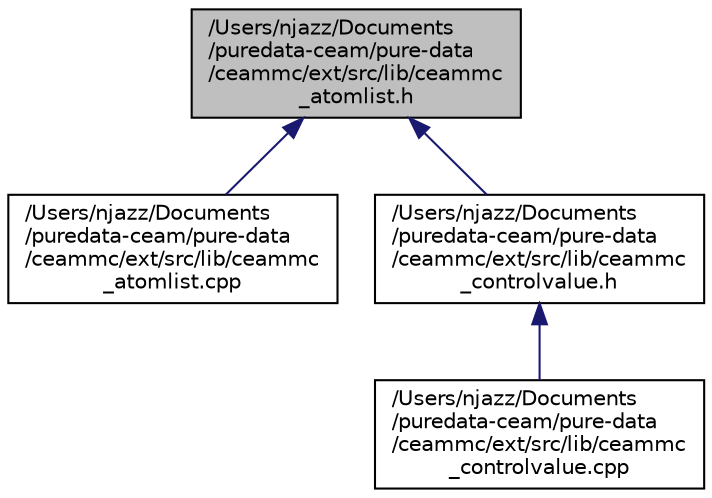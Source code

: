digraph "/Users/njazz/Documents/puredata-ceam/pure-data/ceammc/ext/src/lib/ceammc_atomlist.h"
{
  edge [fontname="Helvetica",fontsize="10",labelfontname="Helvetica",labelfontsize="10"];
  node [fontname="Helvetica",fontsize="10",shape=record];
  Node1 [label="/Users/njazz/Documents\l/puredata-ceam/pure-data\l/ceammc/ext/src/lib/ceammc\l_atomlist.h",height=0.2,width=0.4,color="black", fillcolor="grey75", style="filled" fontcolor="black"];
  Node1 -> Node2 [dir="back",color="midnightblue",fontsize="10",style="solid",fontname="Helvetica"];
  Node2 [label="/Users/njazz/Documents\l/puredata-ceam/pure-data\l/ceammc/ext/src/lib/ceammc\l_atomlist.cpp",height=0.2,width=0.4,color="black", fillcolor="white", style="filled",URL="$ceammc__atomlist_8cpp.html"];
  Node1 -> Node3 [dir="back",color="midnightblue",fontsize="10",style="solid",fontname="Helvetica"];
  Node3 [label="/Users/njazz/Documents\l/puredata-ceam/pure-data\l/ceammc/ext/src/lib/ceammc\l_controlvalue.h",height=0.2,width=0.4,color="black", fillcolor="white", style="filled",URL="$ceammc__controlvalue_8h.html"];
  Node3 -> Node4 [dir="back",color="midnightblue",fontsize="10",style="solid",fontname="Helvetica"];
  Node4 [label="/Users/njazz/Documents\l/puredata-ceam/pure-data\l/ceammc/ext/src/lib/ceammc\l_controlvalue.cpp",height=0.2,width=0.4,color="black", fillcolor="white", style="filled",URL="$ceammc__controlvalue_8cpp.html"];
}
